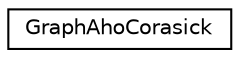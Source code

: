 digraph "Graphical Class Hierarchy"
{
  edge [fontname="Helvetica",fontsize="10",labelfontname="Helvetica",labelfontsize="10"];
  node [fontname="Helvetica",fontsize="10",shape=record];
  rankdir="LR";
  Node1 [label="GraphAhoCorasick",height=0.2,width=0.4,color="black", fillcolor="white", style="filled",URL="$class_graph_aho_corasick.html"];
}
